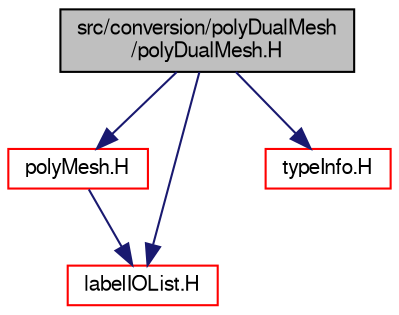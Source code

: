 digraph "src/conversion/polyDualMesh/polyDualMesh.H"
{
  bgcolor="transparent";
  edge [fontname="FreeSans",fontsize="10",labelfontname="FreeSans",labelfontsize="10"];
  node [fontname="FreeSans",fontsize="10",shape=record];
  Node0 [label="src/conversion/polyDualMesh\l/polyDualMesh.H",height=0.2,width=0.4,color="black", fillcolor="grey75", style="filled", fontcolor="black"];
  Node0 -> Node1 [color="midnightblue",fontsize="10",style="solid",fontname="FreeSans"];
  Node1 [label="polyMesh.H",height=0.2,width=0.4,color="red",URL="$a11630.html"];
  Node1 -> Node180 [color="midnightblue",fontsize="10",style="solid",fontname="FreeSans"];
  Node180 [label="labelIOList.H",height=0.2,width=0.4,color="red",URL="$a12377.html"];
  Node0 -> Node180 [color="midnightblue",fontsize="10",style="solid",fontname="FreeSans"];
  Node0 -> Node50 [color="midnightblue",fontsize="10",style="solid",fontname="FreeSans"];
  Node50 [label="typeInfo.H",height=0.2,width=0.4,color="red",URL="$a09341.html"];
}
